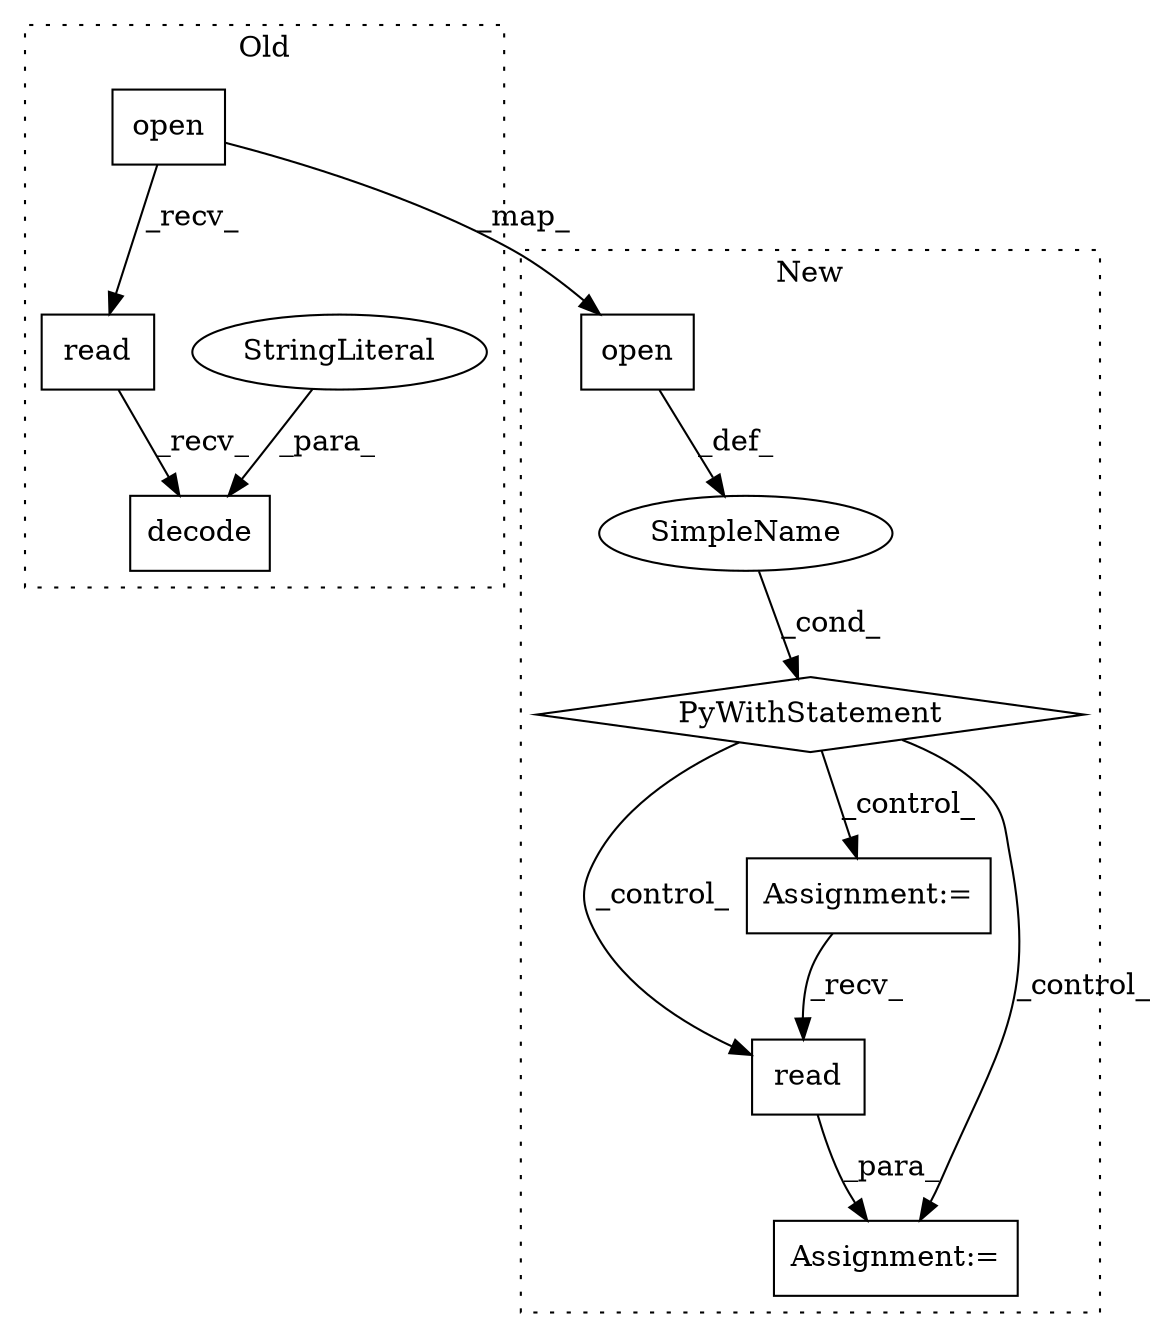 digraph G {
subgraph cluster0 {
1 [label="decode" a="32" s="425,439" l="7,1" shape="box"];
3 [label="StringLiteral" a="45" s="432" l="7" shape="ellipse"];
5 [label="read" a="32" s="298" l="6" shape="box"];
9 [label="open" a="32" s="269,296" l="5,1" shape="box"];
label = "Old";
style="dotted";
}
subgraph cluster1 {
2 [label="read" a="32" s="349" l="6" shape="box"];
4 [label="Assignment:=" a="7" s="346" l="1" shape="box"];
6 [label="PyWithStatement" a="104" s="275,316" l="10,2" shape="diamond"];
7 [label="SimpleName" a="42" s="" l="" shape="ellipse"];
8 [label="Assignment:=" a="7" s="333" l="1" shape="box"];
10 [label="open" a="32" s="288,315" l="5,1" shape="box"];
label = "New";
style="dotted";
}
2 -> 4 [label="_para_"];
3 -> 1 [label="_para_"];
5 -> 1 [label="_recv_"];
6 -> 8 [label="_control_"];
6 -> 2 [label="_control_"];
6 -> 4 [label="_control_"];
7 -> 6 [label="_cond_"];
8 -> 2 [label="_recv_"];
9 -> 10 [label="_map_"];
9 -> 5 [label="_recv_"];
10 -> 7 [label="_def_"];
}